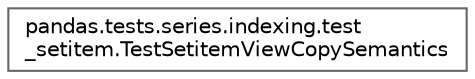 digraph "Graphical Class Hierarchy"
{
 // LATEX_PDF_SIZE
  bgcolor="transparent";
  edge [fontname=Helvetica,fontsize=10,labelfontname=Helvetica,labelfontsize=10];
  node [fontname=Helvetica,fontsize=10,shape=box,height=0.2,width=0.4];
  rankdir="LR";
  Node0 [id="Node000000",label="pandas.tests.series.indexing.test\l_setitem.TestSetitemViewCopySemantics",height=0.2,width=0.4,color="grey40", fillcolor="white", style="filled",URL="$d1/d0c/classpandas_1_1tests_1_1series_1_1indexing_1_1test__setitem_1_1TestSetitemViewCopySemantics.html",tooltip=" "];
}
